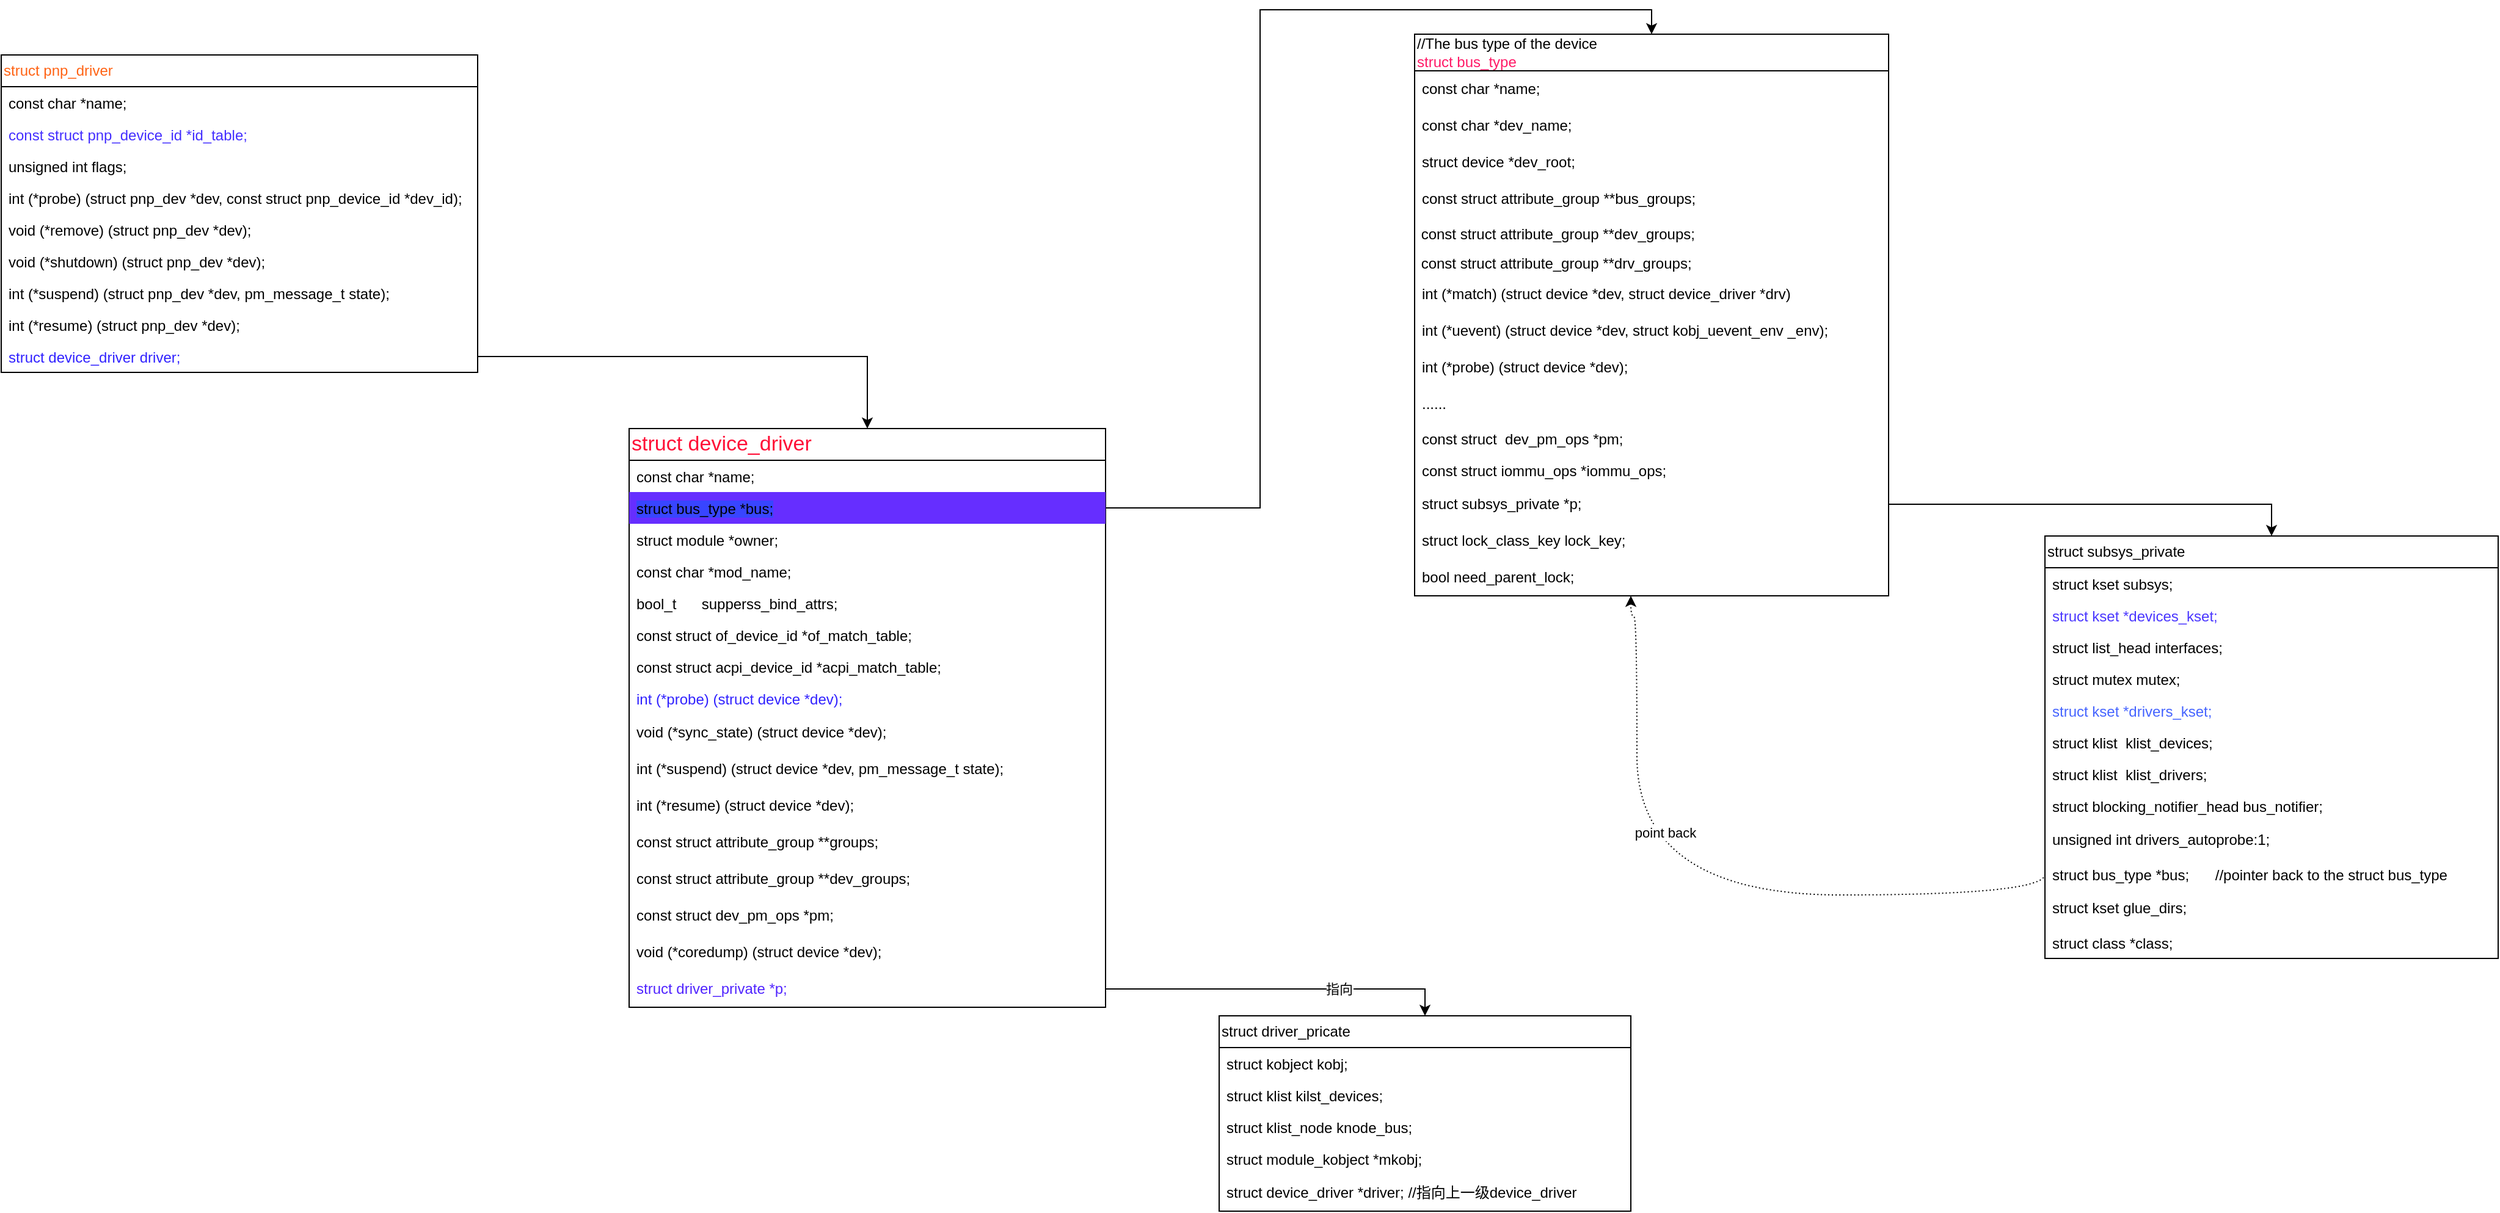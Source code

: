 <mxfile version="22.0.8" type="github">
  <diagram name="第 1 页" id="Bn8mED3t46ikXf7q2-7s">
    <mxGraphModel dx="1488" dy="812" grid="0" gridSize="10" guides="1" tooltips="1" connect="1" arrows="1" fold="1" page="0" pageScale="1" pageWidth="827" pageHeight="1169" math="0" shadow="0">
      <root>
        <mxCell id="0" />
        <mxCell id="1" parent="0" />
        <mxCell id="B5SgWa61qxDLQuOP4TUN-1" value="&lt;font color=&quot;#ff6314&quot;&gt;struct pnp_driver&lt;/font&gt;" style="swimlane;fontStyle=0;childLayout=stackLayout;horizontal=1;startSize=26;fillColor=none;horizontalStack=0;resizeParent=1;resizeParentMax=0;resizeLast=0;collapsible=1;marginBottom=0;html=1;align=left;" parent="1" vertex="1">
          <mxGeometry x="119" y="113" width="390" height="260" as="geometry" />
        </mxCell>
        <mxCell id="B5SgWa61qxDLQuOP4TUN-2" value="const char *name;" style="text;strokeColor=none;fillColor=none;align=left;verticalAlign=top;spacingLeft=4;spacingRight=4;overflow=hidden;rotatable=0;points=[[0,0.5],[1,0.5]];portConstraint=eastwest;whiteSpace=wrap;html=1;" parent="B5SgWa61qxDLQuOP4TUN-1" vertex="1">
          <mxGeometry y="26" width="390" height="26" as="geometry" />
        </mxCell>
        <mxCell id="B5SgWa61qxDLQuOP4TUN-3" value="&lt;font color=&quot;#432eff&quot;&gt;const struct pnp_device_id *id_table;&lt;/font&gt;" style="text;strokeColor=none;fillColor=none;align=left;verticalAlign=top;spacingLeft=4;spacingRight=4;overflow=hidden;rotatable=0;points=[[0,0.5],[1,0.5]];portConstraint=eastwest;whiteSpace=wrap;html=1;" parent="B5SgWa61qxDLQuOP4TUN-1" vertex="1">
          <mxGeometry y="52" width="390" height="26" as="geometry" />
        </mxCell>
        <mxCell id="B5SgWa61qxDLQuOP4TUN-4" value="unsigned int flags;" style="text;strokeColor=none;fillColor=none;align=left;verticalAlign=top;spacingLeft=4;spacingRight=4;overflow=hidden;rotatable=0;points=[[0,0.5],[1,0.5]];portConstraint=eastwest;whiteSpace=wrap;html=1;" parent="B5SgWa61qxDLQuOP4TUN-1" vertex="1">
          <mxGeometry y="78" width="390" height="26" as="geometry" />
        </mxCell>
        <mxCell id="B5SgWa61qxDLQuOP4TUN-5" value="int (*probe) (struct pnp_dev *dev, const struct pnp_device_id *dev_id);" style="text;strokeColor=none;fillColor=none;align=left;verticalAlign=top;spacingLeft=4;spacingRight=4;overflow=hidden;rotatable=0;points=[[0,0.5],[1,0.5]];portConstraint=eastwest;whiteSpace=wrap;html=1;" parent="B5SgWa61qxDLQuOP4TUN-1" vertex="1">
          <mxGeometry y="104" width="390" height="26" as="geometry" />
        </mxCell>
        <mxCell id="B5SgWa61qxDLQuOP4TUN-7" value="void (*remove) (struct pnp_dev *dev);" style="text;strokeColor=none;fillColor=none;align=left;verticalAlign=top;spacingLeft=4;spacingRight=4;overflow=hidden;rotatable=0;points=[[0,0.5],[1,0.5]];portConstraint=eastwest;whiteSpace=wrap;html=1;" parent="B5SgWa61qxDLQuOP4TUN-1" vertex="1">
          <mxGeometry y="130" width="390" height="26" as="geometry" />
        </mxCell>
        <mxCell id="B5SgWa61qxDLQuOP4TUN-8" value="void (*shutdown) (struct pnp_dev *dev);" style="text;strokeColor=none;fillColor=none;align=left;verticalAlign=top;spacingLeft=4;spacingRight=4;overflow=hidden;rotatable=0;points=[[0,0.5],[1,0.5]];portConstraint=eastwest;whiteSpace=wrap;html=1;" parent="B5SgWa61qxDLQuOP4TUN-1" vertex="1">
          <mxGeometry y="156" width="390" height="26" as="geometry" />
        </mxCell>
        <mxCell id="B5SgWa61qxDLQuOP4TUN-9" value="int (*suspend) (struct pnp_dev *dev, pm_message_t state);" style="text;strokeColor=none;fillColor=none;align=left;verticalAlign=top;spacingLeft=4;spacingRight=4;overflow=hidden;rotatable=0;points=[[0,0.5],[1,0.5]];portConstraint=eastwest;whiteSpace=wrap;html=1;" parent="B5SgWa61qxDLQuOP4TUN-1" vertex="1">
          <mxGeometry y="182" width="390" height="26" as="geometry" />
        </mxCell>
        <mxCell id="B5SgWa61qxDLQuOP4TUN-10" value="int (*resume) (struct pnp_dev *dev);" style="text;strokeColor=none;fillColor=none;align=left;verticalAlign=top;spacingLeft=4;spacingRight=4;overflow=hidden;rotatable=0;points=[[0,0.5],[1,0.5]];portConstraint=eastwest;whiteSpace=wrap;html=1;" parent="B5SgWa61qxDLQuOP4TUN-1" vertex="1">
          <mxGeometry y="208" width="390" height="26" as="geometry" />
        </mxCell>
        <mxCell id="B5SgWa61qxDLQuOP4TUN-11" value="&lt;font color=&quot;#3021ff&quot;&gt;struct device_driver driver;&lt;/font&gt;" style="text;strokeColor=none;fillColor=none;align=left;verticalAlign=top;spacingLeft=4;spacingRight=4;overflow=hidden;rotatable=0;points=[[0,0.5],[1,0.5]];portConstraint=eastwest;whiteSpace=wrap;html=1;" parent="B5SgWa61qxDLQuOP4TUN-1" vertex="1">
          <mxGeometry y="234" width="390" height="26" as="geometry" />
        </mxCell>
        <mxCell id="B5SgWa61qxDLQuOP4TUN-16" value="&lt;font style=&quot;font-size: 17px;&quot; color=&quot;#ff0f37&quot;&gt;struct device_driver&lt;/font&gt;" style="swimlane;fontStyle=0;childLayout=stackLayout;horizontal=1;startSize=26;fillColor=none;horizontalStack=0;resizeParent=1;resizeParentMax=0;resizeLast=0;collapsible=1;marginBottom=0;html=1;align=left;" parent="1" vertex="1">
          <mxGeometry x="633" y="419" width="390" height="474" as="geometry" />
        </mxCell>
        <mxCell id="B5SgWa61qxDLQuOP4TUN-17" value="const char *name;" style="text;strokeColor=none;fillColor=none;align=left;verticalAlign=top;spacingLeft=4;spacingRight=4;overflow=hidden;rotatable=0;points=[[0,0.5],[1,0.5]];portConstraint=eastwest;whiteSpace=wrap;html=1;" parent="B5SgWa61qxDLQuOP4TUN-16" vertex="1">
          <mxGeometry y="26" width="390" height="26" as="geometry" />
        </mxCell>
        <mxCell id="B5SgWa61qxDLQuOP4TUN-18" value="&lt;span style=&quot;background-color: rgb(56, 69, 255);&quot;&gt;struct bus_type *bus;&lt;/span&gt;" style="text;strokeColor=none;fillColor=#662EFF;align=left;verticalAlign=top;spacingLeft=4;spacingRight=4;overflow=hidden;rotatable=0;points=[[0,0.5],[1,0.5]];portConstraint=eastwest;whiteSpace=wrap;html=1;" parent="B5SgWa61qxDLQuOP4TUN-16" vertex="1">
          <mxGeometry y="52" width="390" height="26" as="geometry" />
        </mxCell>
        <mxCell id="B5SgWa61qxDLQuOP4TUN-19" value="struct module *owner;" style="text;strokeColor=none;fillColor=none;align=left;verticalAlign=top;spacingLeft=4;spacingRight=4;overflow=hidden;rotatable=0;points=[[0,0.5],[1,0.5]];portConstraint=eastwest;whiteSpace=wrap;html=1;" parent="B5SgWa61qxDLQuOP4TUN-16" vertex="1">
          <mxGeometry y="78" width="390" height="26" as="geometry" />
        </mxCell>
        <mxCell id="B5SgWa61qxDLQuOP4TUN-20" value="const char *mod_name;" style="text;strokeColor=none;fillColor=none;align=left;verticalAlign=top;spacingLeft=4;spacingRight=4;overflow=hidden;rotatable=0;points=[[0,0.5],[1,0.5]];portConstraint=eastwest;whiteSpace=wrap;html=1;" parent="B5SgWa61qxDLQuOP4TUN-16" vertex="1">
          <mxGeometry y="104" width="390" height="26" as="geometry" />
        </mxCell>
        <mxCell id="B5SgWa61qxDLQuOP4TUN-22" value="bool_t&lt;span style=&quot;white-space: pre;&quot;&gt;&#x9;&lt;/span&gt;supperss_bind_attrs;" style="text;strokeColor=none;fillColor=none;align=left;verticalAlign=top;spacingLeft=4;spacingRight=4;overflow=hidden;rotatable=0;points=[[0,0.5],[1,0.5]];portConstraint=eastwest;whiteSpace=wrap;html=1;" parent="B5SgWa61qxDLQuOP4TUN-16" vertex="1">
          <mxGeometry y="130" width="390" height="26" as="geometry" />
        </mxCell>
        <mxCell id="B5SgWa61qxDLQuOP4TUN-23" value="const struct of_device_id *of_match_table;" style="text;strokeColor=none;fillColor=none;align=left;verticalAlign=top;spacingLeft=4;spacingRight=4;overflow=hidden;rotatable=0;points=[[0,0.5],[1,0.5]];portConstraint=eastwest;whiteSpace=wrap;html=1;" parent="B5SgWa61qxDLQuOP4TUN-16" vertex="1">
          <mxGeometry y="156" width="390" height="26" as="geometry" />
        </mxCell>
        <mxCell id="B5SgWa61qxDLQuOP4TUN-24" value="const struct acpi_device_id *acpi_match_table;" style="text;strokeColor=none;fillColor=none;align=left;verticalAlign=top;spacingLeft=4;spacingRight=4;overflow=hidden;rotatable=0;points=[[0,0.5],[1,0.5]];portConstraint=eastwest;whiteSpace=wrap;html=1;" parent="B5SgWa61qxDLQuOP4TUN-16" vertex="1">
          <mxGeometry y="182" width="390" height="26" as="geometry" />
        </mxCell>
        <mxCell id="B5SgWa61qxDLQuOP4TUN-25" value="&lt;font color=&quot;#3021ff&quot;&gt;int (*probe) (struct device *dev);&lt;/font&gt;" style="text;strokeColor=none;fillColor=none;align=left;verticalAlign=top;spacingLeft=4;spacingRight=4;overflow=hidden;rotatable=0;points=[[0,0.5],[1,0.5]];portConstraint=eastwest;whiteSpace=wrap;html=1;" parent="B5SgWa61qxDLQuOP4TUN-16" vertex="1">
          <mxGeometry y="208" width="390" height="26" as="geometry" />
        </mxCell>
        <mxCell id="B5SgWa61qxDLQuOP4TUN-27" value="void (*sync_state) (struct device *dev);" style="text;strokeColor=none;fillColor=none;align=left;verticalAlign=middle;spacingLeft=4;spacingRight=4;overflow=hidden;points=[[0,0.5],[1,0.5]];portConstraint=eastwest;rotatable=0;whiteSpace=wrap;html=1;" parent="B5SgWa61qxDLQuOP4TUN-16" vertex="1">
          <mxGeometry y="234" width="390" height="30" as="geometry" />
        </mxCell>
        <mxCell id="B5SgWa61qxDLQuOP4TUN-28" value="int (*suspend) (struct device *dev, pm_message_t state);" style="text;strokeColor=none;fillColor=none;align=left;verticalAlign=middle;spacingLeft=4;spacingRight=4;overflow=hidden;points=[[0,0.5],[1,0.5]];portConstraint=eastwest;rotatable=0;whiteSpace=wrap;html=1;" parent="B5SgWa61qxDLQuOP4TUN-16" vertex="1">
          <mxGeometry y="264" width="390" height="30" as="geometry" />
        </mxCell>
        <mxCell id="B5SgWa61qxDLQuOP4TUN-29" value="int (*resume) (struct device *dev);" style="text;strokeColor=none;fillColor=none;align=left;verticalAlign=middle;spacingLeft=4;spacingRight=4;overflow=hidden;points=[[0,0.5],[1,0.5]];portConstraint=eastwest;rotatable=0;whiteSpace=wrap;html=1;" parent="B5SgWa61qxDLQuOP4TUN-16" vertex="1">
          <mxGeometry y="294" width="390" height="30" as="geometry" />
        </mxCell>
        <mxCell id="B5SgWa61qxDLQuOP4TUN-30" value="const struct attribute_group **groups;" style="text;strokeColor=none;fillColor=none;align=left;verticalAlign=middle;spacingLeft=4;spacingRight=4;overflow=hidden;points=[[0,0.5],[1,0.5]];portConstraint=eastwest;rotatable=0;whiteSpace=wrap;html=1;" parent="B5SgWa61qxDLQuOP4TUN-16" vertex="1">
          <mxGeometry y="324" width="390" height="30" as="geometry" />
        </mxCell>
        <mxCell id="B5SgWa61qxDLQuOP4TUN-31" value="const struct attribute_group **dev_groups;" style="text;strokeColor=none;fillColor=none;align=left;verticalAlign=middle;spacingLeft=4;spacingRight=4;overflow=hidden;points=[[0,0.5],[1,0.5]];portConstraint=eastwest;rotatable=0;whiteSpace=wrap;html=1;" parent="B5SgWa61qxDLQuOP4TUN-16" vertex="1">
          <mxGeometry y="354" width="390" height="30" as="geometry" />
        </mxCell>
        <mxCell id="B5SgWa61qxDLQuOP4TUN-32" value="const struct dev_pm_ops *pm;" style="text;strokeColor=none;fillColor=none;align=left;verticalAlign=middle;spacingLeft=4;spacingRight=4;overflow=hidden;points=[[0,0.5],[1,0.5]];portConstraint=eastwest;rotatable=0;whiteSpace=wrap;html=1;" parent="B5SgWa61qxDLQuOP4TUN-16" vertex="1">
          <mxGeometry y="384" width="390" height="30" as="geometry" />
        </mxCell>
        <mxCell id="B5SgWa61qxDLQuOP4TUN-33" value="void (*coredump) (struct device *dev);" style="text;strokeColor=none;fillColor=none;align=left;verticalAlign=middle;spacingLeft=4;spacingRight=4;overflow=hidden;points=[[0,0.5],[1,0.5]];portConstraint=eastwest;rotatable=0;whiteSpace=wrap;html=1;" parent="B5SgWa61qxDLQuOP4TUN-16" vertex="1">
          <mxGeometry y="414" width="390" height="30" as="geometry" />
        </mxCell>
        <mxCell id="B5SgWa61qxDLQuOP4TUN-34" value="&lt;font color=&quot;#5024ff&quot;&gt;struct driver_private *p;&lt;/font&gt;" style="text;strokeColor=none;fillColor=none;align=left;verticalAlign=middle;spacingLeft=4;spacingRight=4;overflow=hidden;points=[[0,0.5],[1,0.5]];portConstraint=eastwest;rotatable=0;whiteSpace=wrap;html=1;" parent="B5SgWa61qxDLQuOP4TUN-16" vertex="1">
          <mxGeometry y="444" width="390" height="30" as="geometry" />
        </mxCell>
        <mxCell id="B5SgWa61qxDLQuOP4TUN-26" style="edgeStyle=orthogonalEdgeStyle;rounded=0;orthogonalLoop=1;jettySize=auto;html=1;exitX=1;exitY=0.5;exitDx=0;exitDy=0;entryX=0.5;entryY=0;entryDx=0;entryDy=0;" parent="1" source="B5SgWa61qxDLQuOP4TUN-11" target="B5SgWa61qxDLQuOP4TUN-16" edge="1">
          <mxGeometry relative="1" as="geometry" />
        </mxCell>
        <mxCell id="B5SgWa61qxDLQuOP4TUN-35" value="//The bus type of the device&lt;br&gt;&lt;font color=&quot;#ff1966&quot;&gt;struct bus_type&lt;/font&gt;" style="swimlane;fontStyle=0;childLayout=stackLayout;horizontal=1;startSize=30;horizontalStack=0;resizeParent=1;resizeParentMax=0;resizeLast=0;collapsible=1;marginBottom=0;whiteSpace=wrap;html=1;align=left;" parent="1" vertex="1">
          <mxGeometry x="1276" y="96" width="388" height="460" as="geometry" />
        </mxCell>
        <mxCell id="B5SgWa61qxDLQuOP4TUN-37" value="const char *name;" style="text;strokeColor=none;fillColor=none;align=left;verticalAlign=middle;spacingLeft=4;spacingRight=4;overflow=hidden;points=[[0,0.5],[1,0.5]];portConstraint=eastwest;rotatable=0;whiteSpace=wrap;html=1;" parent="B5SgWa61qxDLQuOP4TUN-35" vertex="1">
          <mxGeometry y="30" width="388" height="30" as="geometry" />
        </mxCell>
        <mxCell id="B5SgWa61qxDLQuOP4TUN-38" value="const char *dev_name;" style="text;strokeColor=none;fillColor=none;align=left;verticalAlign=middle;spacingLeft=4;spacingRight=4;overflow=hidden;points=[[0,0.5],[1,0.5]];portConstraint=eastwest;rotatable=0;whiteSpace=wrap;html=1;" parent="B5SgWa61qxDLQuOP4TUN-35" vertex="1">
          <mxGeometry y="60" width="388" height="30" as="geometry" />
        </mxCell>
        <mxCell id="B5SgWa61qxDLQuOP4TUN-39" value="struct device *dev_root;" style="text;strokeColor=none;fillColor=none;align=left;verticalAlign=middle;spacingLeft=4;spacingRight=4;overflow=hidden;points=[[0,0.5],[1,0.5]];portConstraint=eastwest;rotatable=0;whiteSpace=wrap;html=1;" parent="B5SgWa61qxDLQuOP4TUN-35" vertex="1">
          <mxGeometry y="90" width="388" height="30" as="geometry" />
        </mxCell>
        <mxCell id="B5SgWa61qxDLQuOP4TUN-40" value="const struct attribute_group **bus_groups;" style="text;strokeColor=none;fillColor=none;align=left;verticalAlign=middle;spacingLeft=4;spacingRight=4;overflow=hidden;points=[[0,0.5],[1,0.5]];portConstraint=eastwest;rotatable=0;whiteSpace=wrap;html=1;" parent="B5SgWa61qxDLQuOP4TUN-35" vertex="1">
          <mxGeometry y="120" width="388" height="30" as="geometry" />
        </mxCell>
        <mxCell id="B5SgWa61qxDLQuOP4TUN-41" value="&lt;span style=&quot;color: rgb(0, 0, 0); font-family: Helvetica; font-size: 12px; font-style: normal; font-variant-ligatures: normal; font-variant-caps: normal; font-weight: 400; letter-spacing: normal; orphans: 2; text-align: left; text-indent: 0px; text-transform: none; widows: 2; word-spacing: 0px; -webkit-text-stroke-width: 0px; background-color: rgb(255, 255, 255); text-decoration-thickness: initial; text-decoration-style: initial; text-decoration-color: initial; float: none; display: inline !important;&quot;&gt;&amp;nbsp;const struct attribute_group **dev_groups;&lt;/span&gt;" style="text;whiteSpace=wrap;html=1;" parent="B5SgWa61qxDLQuOP4TUN-35" vertex="1">
          <mxGeometry y="150" width="388" height="24" as="geometry" />
        </mxCell>
        <mxCell id="B5SgWa61qxDLQuOP4TUN-42" value="&lt;span style=&quot;color: rgb(0, 0, 0); font-family: Helvetica; font-size: 12px; font-style: normal; font-variant-ligatures: normal; font-variant-caps: normal; font-weight: 400; letter-spacing: normal; orphans: 2; text-align: left; text-indent: 0px; text-transform: none; widows: 2; word-spacing: 0px; -webkit-text-stroke-width: 0px; background-color: rgb(255, 255, 255); text-decoration-thickness: initial; text-decoration-style: initial; text-decoration-color: initial; float: none; display: inline !important;&quot;&gt;&amp;nbsp;const struct attribute_group **drv_groups;&lt;/span&gt;" style="text;whiteSpace=wrap;html=1;" parent="B5SgWa61qxDLQuOP4TUN-35" vertex="1">
          <mxGeometry y="174" width="388" height="24" as="geometry" />
        </mxCell>
        <mxCell id="B5SgWa61qxDLQuOP4TUN-44" value="int (*match) (struct device *dev, struct device_driver *drv)" style="text;strokeColor=none;fillColor=none;align=left;verticalAlign=middle;spacingLeft=4;spacingRight=4;overflow=hidden;points=[[0,0.5],[1,0.5]];portConstraint=eastwest;rotatable=0;whiteSpace=wrap;html=1;" parent="B5SgWa61qxDLQuOP4TUN-35" vertex="1">
          <mxGeometry y="198" width="388" height="30" as="geometry" />
        </mxCell>
        <mxCell id="B5SgWa61qxDLQuOP4TUN-46" value="int (*uevent) (struct device *dev, struct kobj_uevent_env _env);" style="text;strokeColor=none;fillColor=none;align=left;verticalAlign=middle;spacingLeft=4;spacingRight=4;overflow=hidden;points=[[0,0.5],[1,0.5]];portConstraint=eastwest;rotatable=0;whiteSpace=wrap;html=1;" parent="B5SgWa61qxDLQuOP4TUN-35" vertex="1">
          <mxGeometry y="228" width="388" height="30" as="geometry" />
        </mxCell>
        <mxCell id="B5SgWa61qxDLQuOP4TUN-47" value="int (*probe) (struct device *dev);" style="text;strokeColor=none;fillColor=none;align=left;verticalAlign=middle;spacingLeft=4;spacingRight=4;overflow=hidden;points=[[0,0.5],[1,0.5]];portConstraint=eastwest;rotatable=0;whiteSpace=wrap;html=1;" parent="B5SgWa61qxDLQuOP4TUN-35" vertex="1">
          <mxGeometry y="258" width="388" height="30" as="geometry" />
        </mxCell>
        <mxCell id="B5SgWa61qxDLQuOP4TUN-48" value="......" style="text;strokeColor=none;fillColor=none;align=left;verticalAlign=middle;spacingLeft=4;spacingRight=4;overflow=hidden;points=[[0,0.5],[1,0.5]];portConstraint=eastwest;rotatable=0;whiteSpace=wrap;html=1;" parent="B5SgWa61qxDLQuOP4TUN-35" vertex="1">
          <mxGeometry y="288" width="388" height="30" as="geometry" />
        </mxCell>
        <mxCell id="kXd3Oz3OFpL-D3K6ridA-13" value="const struct&amp;nbsp; dev_pm_ops *pm;" style="text;strokeColor=none;fillColor=none;align=left;verticalAlign=top;spacingLeft=4;spacingRight=4;overflow=hidden;rotatable=0;points=[[0,0.5],[1,0.5]];portConstraint=eastwest;whiteSpace=wrap;html=1;" vertex="1" parent="B5SgWa61qxDLQuOP4TUN-35">
          <mxGeometry y="318" width="388" height="26" as="geometry" />
        </mxCell>
        <mxCell id="kXd3Oz3OFpL-D3K6ridA-14" value="const struct iommu_ops *iommu_ops;" style="text;strokeColor=none;fillColor=none;align=left;verticalAlign=top;spacingLeft=4;spacingRight=4;overflow=hidden;rotatable=0;points=[[0,0.5],[1,0.5]];portConstraint=eastwest;whiteSpace=wrap;html=1;" vertex="1" parent="B5SgWa61qxDLQuOP4TUN-35">
          <mxGeometry y="344" width="388" height="26" as="geometry" />
        </mxCell>
        <mxCell id="kXd3Oz3OFpL-D3K6ridA-15" value="struct subsys_private *p;" style="text;strokeColor=none;fillColor=none;align=left;verticalAlign=middle;spacingLeft=4;spacingRight=4;overflow=hidden;points=[[0,0.5],[1,0.5]];portConstraint=eastwest;rotatable=0;whiteSpace=wrap;html=1;" vertex="1" parent="B5SgWa61qxDLQuOP4TUN-35">
          <mxGeometry y="370" width="388" height="30" as="geometry" />
        </mxCell>
        <mxCell id="kXd3Oz3OFpL-D3K6ridA-16" value="struct lock_class_key lock_key;" style="text;strokeColor=none;fillColor=none;align=left;verticalAlign=middle;spacingLeft=4;spacingRight=4;overflow=hidden;points=[[0,0.5],[1,0.5]];portConstraint=eastwest;rotatable=0;whiteSpace=wrap;html=1;" vertex="1" parent="B5SgWa61qxDLQuOP4TUN-35">
          <mxGeometry y="400" width="388" height="30" as="geometry" />
        </mxCell>
        <mxCell id="kXd3Oz3OFpL-D3K6ridA-17" value="bool need_parent_lock;" style="text;strokeColor=none;fillColor=none;align=left;verticalAlign=middle;spacingLeft=4;spacingRight=4;overflow=hidden;points=[[0,0.5],[1,0.5]];portConstraint=eastwest;rotatable=0;whiteSpace=wrap;html=1;" vertex="1" parent="B5SgWa61qxDLQuOP4TUN-35">
          <mxGeometry y="430" width="388" height="30" as="geometry" />
        </mxCell>
        <mxCell id="B5SgWa61qxDLQuOP4TUN-49" style="edgeStyle=orthogonalEdgeStyle;rounded=0;orthogonalLoop=1;jettySize=auto;html=1;exitX=1;exitY=0.5;exitDx=0;exitDy=0;entryX=0.5;entryY=0;entryDx=0;entryDy=0;" parent="1" source="B5SgWa61qxDLQuOP4TUN-18" target="B5SgWa61qxDLQuOP4TUN-35" edge="1">
          <mxGeometry relative="1" as="geometry" />
        </mxCell>
        <mxCell id="kXd3Oz3OFpL-D3K6ridA-1" value="struct driver_pricate" style="swimlane;fontStyle=0;childLayout=stackLayout;horizontal=1;startSize=26;fillColor=none;horizontalStack=0;resizeParent=1;resizeParentMax=0;resizeLast=0;collapsible=1;marginBottom=0;html=1;align=left;" vertex="1" parent="1">
          <mxGeometry x="1116" y="900" width="337" height="160" as="geometry" />
        </mxCell>
        <mxCell id="kXd3Oz3OFpL-D3K6ridA-3" value="struct kobject kobj;" style="text;strokeColor=none;fillColor=none;align=left;verticalAlign=top;spacingLeft=4;spacingRight=4;overflow=hidden;rotatable=0;points=[[0,0.5],[1,0.5]];portConstraint=eastwest;whiteSpace=wrap;html=1;" vertex="1" parent="kXd3Oz3OFpL-D3K6ridA-1">
          <mxGeometry y="26" width="337" height="26" as="geometry" />
        </mxCell>
        <mxCell id="kXd3Oz3OFpL-D3K6ridA-4" value="struct klist kilst_devices;" style="text;strokeColor=none;fillColor=none;align=left;verticalAlign=top;spacingLeft=4;spacingRight=4;overflow=hidden;rotatable=0;points=[[0,0.5],[1,0.5]];portConstraint=eastwest;whiteSpace=wrap;html=1;" vertex="1" parent="kXd3Oz3OFpL-D3K6ridA-1">
          <mxGeometry y="52" width="337" height="26" as="geometry" />
        </mxCell>
        <mxCell id="kXd3Oz3OFpL-D3K6ridA-5" value="struct klist_node knode_bus;" style="text;strokeColor=none;fillColor=none;align=left;verticalAlign=top;spacingLeft=4;spacingRight=4;overflow=hidden;rotatable=0;points=[[0,0.5],[1,0.5]];portConstraint=eastwest;whiteSpace=wrap;html=1;" vertex="1" parent="kXd3Oz3OFpL-D3K6ridA-1">
          <mxGeometry y="78" width="337" height="26" as="geometry" />
        </mxCell>
        <mxCell id="kXd3Oz3OFpL-D3K6ridA-6" value="struct module_kobject *mkobj;" style="text;strokeColor=none;fillColor=none;align=left;verticalAlign=top;spacingLeft=4;spacingRight=4;overflow=hidden;rotatable=0;points=[[0,0.5],[1,0.5]];portConstraint=eastwest;whiteSpace=wrap;html=1;" vertex="1" parent="kXd3Oz3OFpL-D3K6ridA-1">
          <mxGeometry y="104" width="337" height="26" as="geometry" />
        </mxCell>
        <mxCell id="kXd3Oz3OFpL-D3K6ridA-7" value="struct device_driver *driver; //指向上一级device_driver" style="text;strokeColor=none;fillColor=none;align=left;verticalAlign=middle;spacingLeft=4;spacingRight=4;overflow=hidden;points=[[0,0.5],[1,0.5]];portConstraint=eastwest;rotatable=0;whiteSpace=wrap;html=1;" vertex="1" parent="kXd3Oz3OFpL-D3K6ridA-1">
          <mxGeometry y="130" width="337" height="30" as="geometry" />
        </mxCell>
        <mxCell id="kXd3Oz3OFpL-D3K6ridA-8" style="edgeStyle=orthogonalEdgeStyle;rounded=0;orthogonalLoop=1;jettySize=auto;html=1;exitX=1;exitY=0.5;exitDx=0;exitDy=0;" edge="1" parent="1" source="B5SgWa61qxDLQuOP4TUN-34" target="kXd3Oz3OFpL-D3K6ridA-1">
          <mxGeometry relative="1" as="geometry" />
        </mxCell>
        <mxCell id="kXd3Oz3OFpL-D3K6ridA-11" value="指向" style="edgeLabel;html=1;align=center;verticalAlign=middle;resizable=0;points=[];" vertex="1" connectable="0" parent="kXd3Oz3OFpL-D3K6ridA-8">
          <mxGeometry x="0.344" relative="1" as="geometry">
            <mxPoint as="offset" />
          </mxGeometry>
        </mxCell>
        <mxCell id="kXd3Oz3OFpL-D3K6ridA-18" value="struct subsys_private" style="swimlane;fontStyle=0;childLayout=stackLayout;horizontal=1;startSize=26;fillColor=none;horizontalStack=0;resizeParent=1;resizeParentMax=0;resizeLast=0;collapsible=1;marginBottom=0;html=1;align=left;" vertex="1" parent="1">
          <mxGeometry x="1792" y="507" width="371" height="346" as="geometry" />
        </mxCell>
        <mxCell id="kXd3Oz3OFpL-D3K6ridA-19" value="struct kset subsys;" style="text;strokeColor=none;fillColor=none;align=left;verticalAlign=top;spacingLeft=4;spacingRight=4;overflow=hidden;rotatable=0;points=[[0,0.5],[1,0.5]];portConstraint=eastwest;whiteSpace=wrap;html=1;" vertex="1" parent="kXd3Oz3OFpL-D3K6ridA-18">
          <mxGeometry y="26" width="371" height="26" as="geometry" />
        </mxCell>
        <mxCell id="kXd3Oz3OFpL-D3K6ridA-20" value="&lt;font color=&quot;#4a36ff&quot;&gt;struct kset *devices_kset;&lt;/font&gt;" style="text;strokeColor=none;fillColor=none;align=left;verticalAlign=top;spacingLeft=4;spacingRight=4;overflow=hidden;rotatable=0;points=[[0,0.5],[1,0.5]];portConstraint=eastwest;whiteSpace=wrap;html=1;" vertex="1" parent="kXd3Oz3OFpL-D3K6ridA-18">
          <mxGeometry y="52" width="371" height="26" as="geometry" />
        </mxCell>
        <mxCell id="kXd3Oz3OFpL-D3K6ridA-21" value="struct list_head interfaces;" style="text;strokeColor=none;fillColor=none;align=left;verticalAlign=top;spacingLeft=4;spacingRight=4;overflow=hidden;rotatable=0;points=[[0,0.5],[1,0.5]];portConstraint=eastwest;whiteSpace=wrap;html=1;" vertex="1" parent="kXd3Oz3OFpL-D3K6ridA-18">
          <mxGeometry y="78" width="371" height="26" as="geometry" />
        </mxCell>
        <mxCell id="kXd3Oz3OFpL-D3K6ridA-22" value="struct mutex mutex;" style="text;strokeColor=none;fillColor=none;align=left;verticalAlign=top;spacingLeft=4;spacingRight=4;overflow=hidden;rotatable=0;points=[[0,0.5],[1,0.5]];portConstraint=eastwest;whiteSpace=wrap;html=1;" vertex="1" parent="kXd3Oz3OFpL-D3K6ridA-18">
          <mxGeometry y="104" width="371" height="26" as="geometry" />
        </mxCell>
        <mxCell id="kXd3Oz3OFpL-D3K6ridA-23" value="&lt;font color=&quot;#4564ff&quot;&gt;struct kset *drivers_kset;&lt;/font&gt;" style="text;strokeColor=none;fillColor=none;align=left;verticalAlign=top;spacingLeft=4;spacingRight=4;overflow=hidden;rotatable=0;points=[[0,0.5],[1,0.5]];portConstraint=eastwest;whiteSpace=wrap;html=1;" vertex="1" parent="kXd3Oz3OFpL-D3K6ridA-18">
          <mxGeometry y="130" width="371" height="26" as="geometry" />
        </mxCell>
        <mxCell id="kXd3Oz3OFpL-D3K6ridA-24" value="struct klist&amp;nbsp; klist_devices;" style="text;strokeColor=none;fillColor=none;align=left;verticalAlign=top;spacingLeft=4;spacingRight=4;overflow=hidden;rotatable=0;points=[[0,0.5],[1,0.5]];portConstraint=eastwest;whiteSpace=wrap;html=1;" vertex="1" parent="kXd3Oz3OFpL-D3K6ridA-18">
          <mxGeometry y="156" width="371" height="26" as="geometry" />
        </mxCell>
        <mxCell id="kXd3Oz3OFpL-D3K6ridA-25" value="struct klist&amp;nbsp; klist_drivers;" style="text;strokeColor=none;fillColor=none;align=left;verticalAlign=top;spacingLeft=4;spacingRight=4;overflow=hidden;rotatable=0;points=[[0,0.5],[1,0.5]];portConstraint=eastwest;whiteSpace=wrap;html=1;" vertex="1" parent="kXd3Oz3OFpL-D3K6ridA-18">
          <mxGeometry y="182" width="371" height="26" as="geometry" />
        </mxCell>
        <mxCell id="kXd3Oz3OFpL-D3K6ridA-26" value="struct blocking_notifier_head bus_notifier;" style="text;strokeColor=none;fillColor=none;align=left;verticalAlign=top;spacingLeft=4;spacingRight=4;overflow=hidden;rotatable=0;points=[[0,0.5],[1,0.5]];portConstraint=eastwest;whiteSpace=wrap;html=1;" vertex="1" parent="kXd3Oz3OFpL-D3K6ridA-18">
          <mxGeometry y="208" width="371" height="26" as="geometry" />
        </mxCell>
        <mxCell id="kXd3Oz3OFpL-D3K6ridA-27" value="unsigned int drivers_autoprobe:1;" style="text;strokeColor=none;fillColor=none;align=left;verticalAlign=middle;spacingLeft=4;spacingRight=4;overflow=hidden;points=[[0,0.5],[1,0.5]];portConstraint=eastwest;rotatable=0;whiteSpace=wrap;html=1;" vertex="1" parent="kXd3Oz3OFpL-D3K6ridA-18">
          <mxGeometry y="234" width="371" height="30" as="geometry" />
        </mxCell>
        <mxCell id="kXd3Oz3OFpL-D3K6ridA-28" value="struct bus_type *bus;&lt;span style=&quot;white-space: pre;&quot;&gt;&#x9;&lt;/span&gt;//pointer back to the struct bus_type" style="text;strokeColor=none;fillColor=none;align=left;verticalAlign=top;spacingLeft=4;spacingRight=4;overflow=hidden;rotatable=0;points=[[0,0.5],[1,0.5]];portConstraint=eastwest;whiteSpace=wrap;html=1;" vertex="1" parent="kXd3Oz3OFpL-D3K6ridA-18">
          <mxGeometry y="264" width="371" height="26" as="geometry" />
        </mxCell>
        <mxCell id="kXd3Oz3OFpL-D3K6ridA-29" value="struct kset glue_dirs;" style="text;strokeColor=none;fillColor=none;align=left;verticalAlign=middle;spacingLeft=4;spacingRight=4;overflow=hidden;points=[[0,0.5],[1,0.5]];portConstraint=eastwest;rotatable=0;whiteSpace=wrap;html=1;" vertex="1" parent="kXd3Oz3OFpL-D3K6ridA-18">
          <mxGeometry y="290" width="371" height="30" as="geometry" />
        </mxCell>
        <mxCell id="kXd3Oz3OFpL-D3K6ridA-30" value="struct class *class;" style="text;strokeColor=none;fillColor=none;align=left;verticalAlign=top;spacingLeft=4;spacingRight=4;overflow=hidden;rotatable=0;points=[[0,0.5],[1,0.5]];portConstraint=eastwest;whiteSpace=wrap;html=1;" vertex="1" parent="kXd3Oz3OFpL-D3K6ridA-18">
          <mxGeometry y="320" width="371" height="26" as="geometry" />
        </mxCell>
        <mxCell id="kXd3Oz3OFpL-D3K6ridA-31" style="edgeStyle=orthogonalEdgeStyle;rounded=0;orthogonalLoop=1;jettySize=auto;html=1;exitX=1;exitY=0.5;exitDx=0;exitDy=0;entryX=0.5;entryY=0;entryDx=0;entryDy=0;" edge="1" parent="1" source="kXd3Oz3OFpL-D3K6ridA-15" target="kXd3Oz3OFpL-D3K6ridA-18">
          <mxGeometry relative="1" as="geometry" />
        </mxCell>
        <mxCell id="kXd3Oz3OFpL-D3K6ridA-34" style="edgeStyle=orthogonalEdgeStyle;rounded=1;orthogonalLoop=1;jettySize=auto;html=1;exitX=0;exitY=0.5;exitDx=0;exitDy=0;curved=1;dashed=1;dashPattern=1 2;" edge="1" parent="1" source="kXd3Oz3OFpL-D3K6ridA-28">
          <mxGeometry relative="1" as="geometry">
            <mxPoint x="1785" y="801.18" as="sourcePoint" />
            <mxPoint x="1453" y="556" as="targetPoint" />
            <Array as="points">
              <mxPoint x="1792" y="801" />
              <mxPoint x="1458" y="801" />
              <mxPoint x="1458" y="573" />
              <mxPoint x="1453" y="573" />
            </Array>
          </mxGeometry>
        </mxCell>
        <mxCell id="kXd3Oz3OFpL-D3K6ridA-35" value="point back" style="edgeLabel;html=1;align=center;verticalAlign=middle;resizable=0;points=[];" vertex="1" connectable="0" parent="kXd3Oz3OFpL-D3K6ridA-34">
          <mxGeometry x="0.339" y="-23" relative="1" as="geometry">
            <mxPoint as="offset" />
          </mxGeometry>
        </mxCell>
      </root>
    </mxGraphModel>
  </diagram>
</mxfile>
